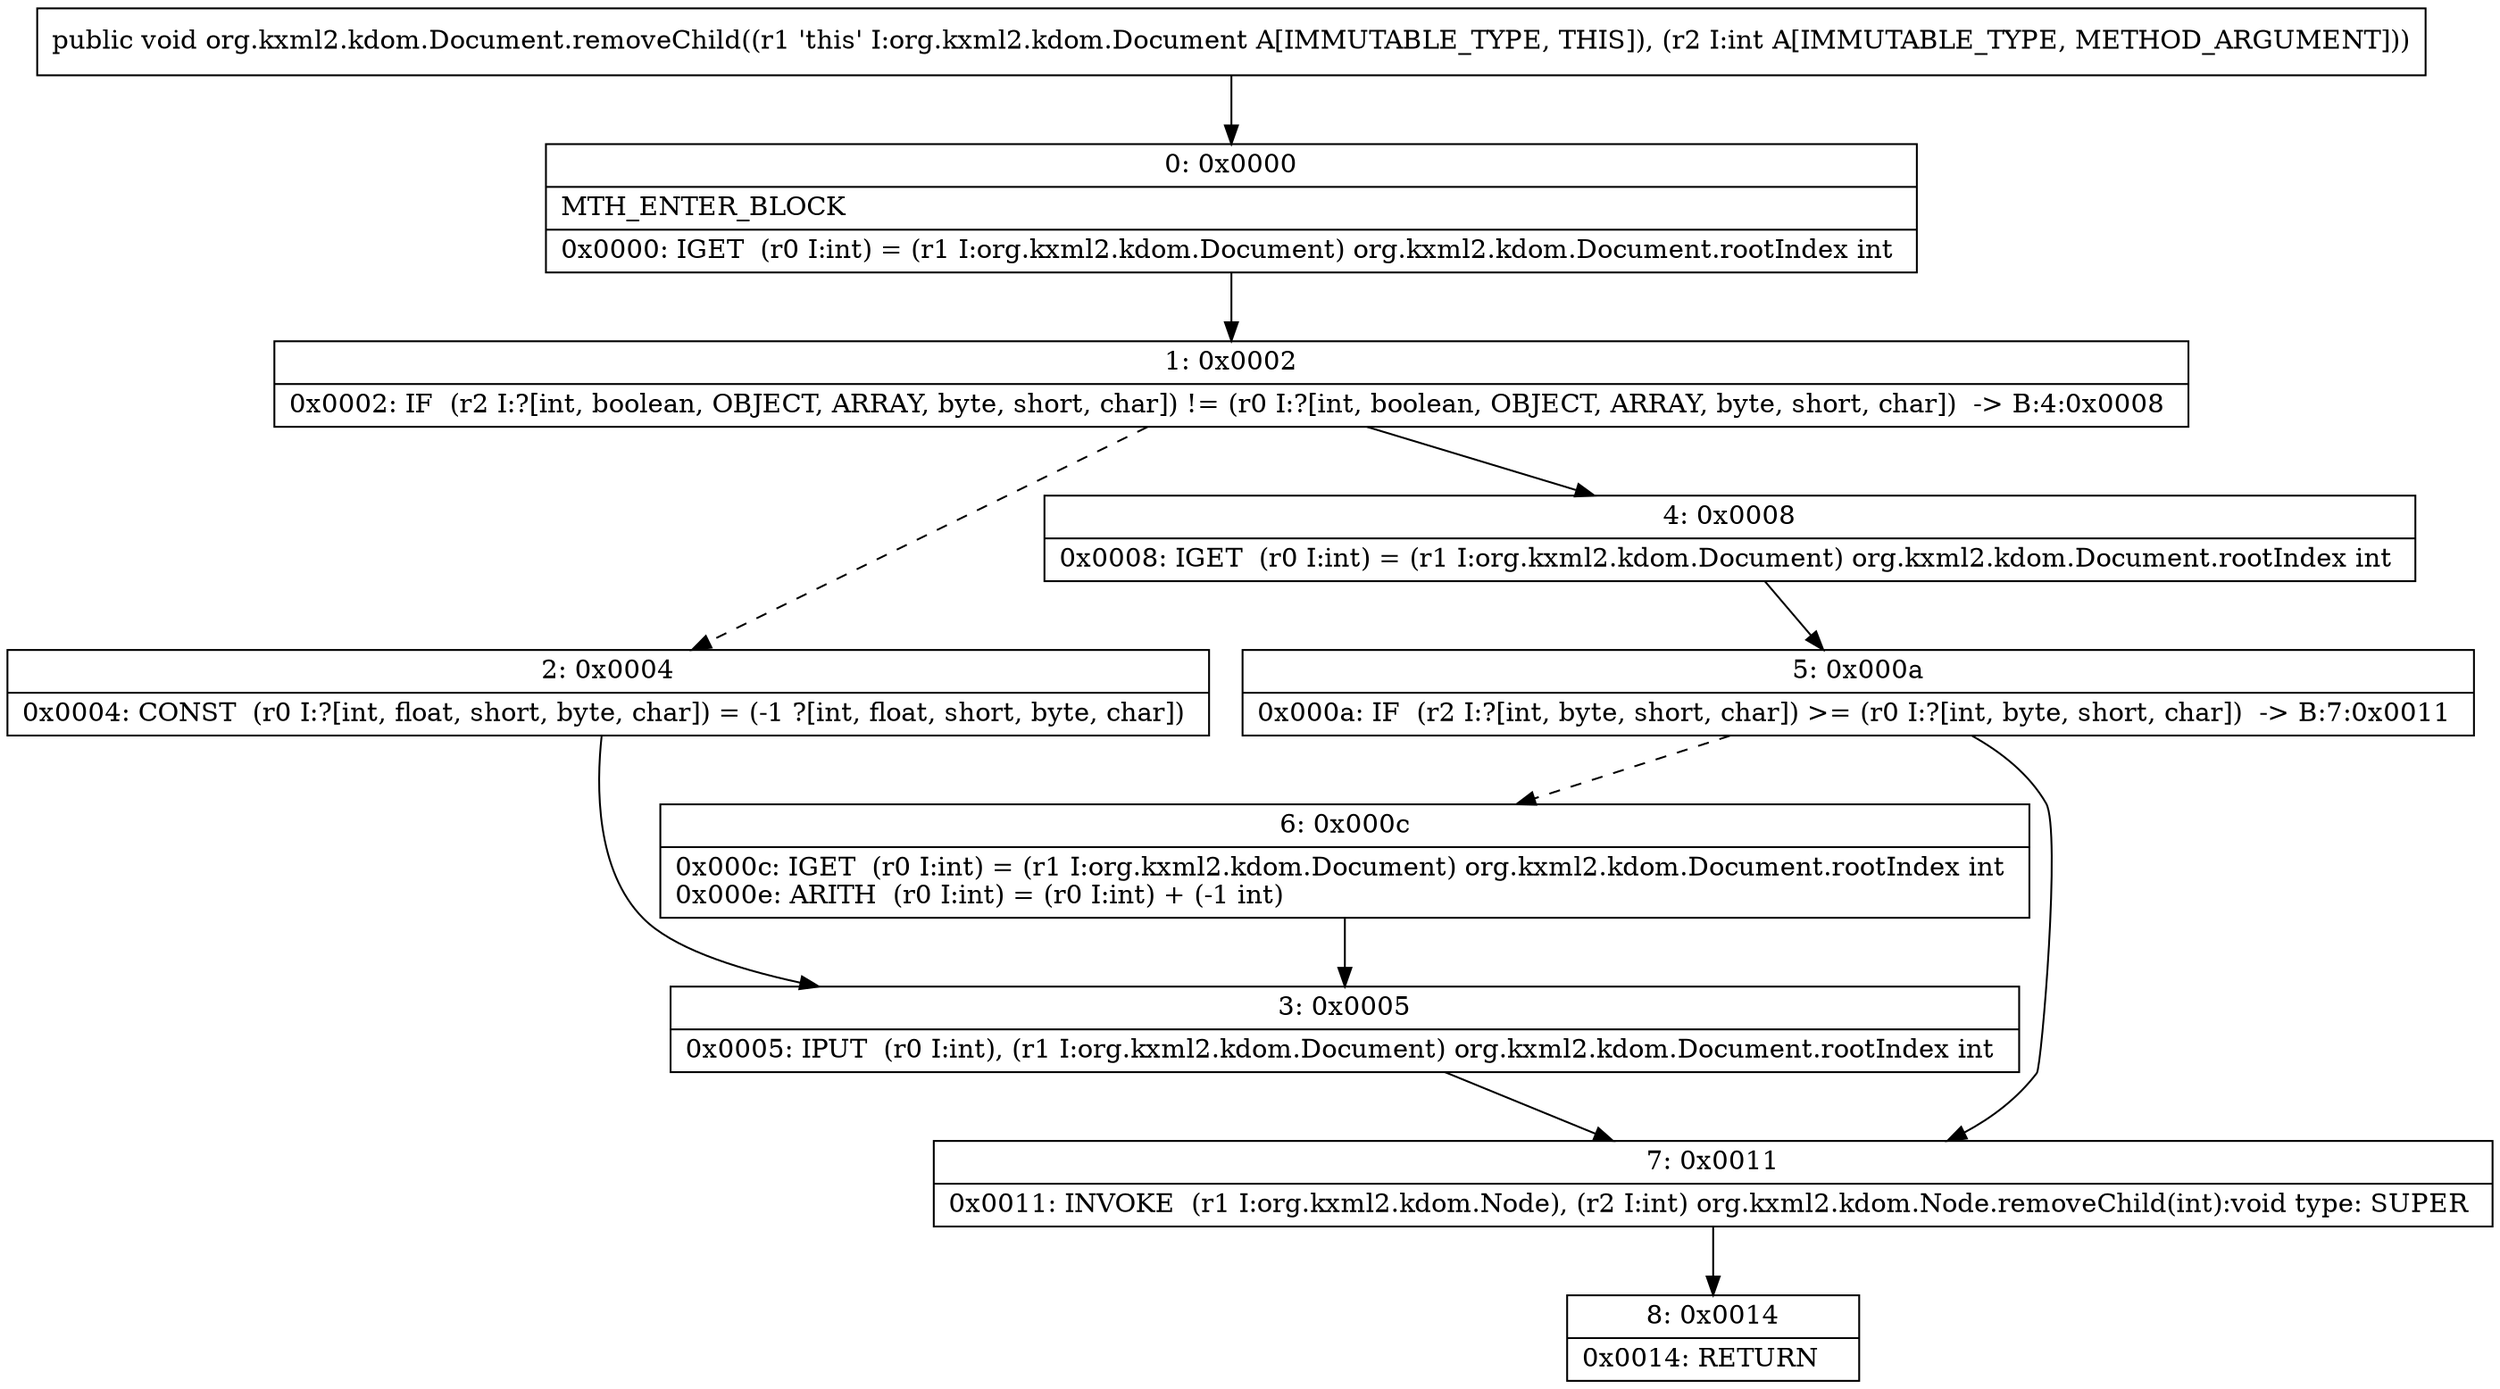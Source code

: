 digraph "CFG fororg.kxml2.kdom.Document.removeChild(I)V" {
Node_0 [shape=record,label="{0\:\ 0x0000|MTH_ENTER_BLOCK\l|0x0000: IGET  (r0 I:int) = (r1 I:org.kxml2.kdom.Document) org.kxml2.kdom.Document.rootIndex int \l}"];
Node_1 [shape=record,label="{1\:\ 0x0002|0x0002: IF  (r2 I:?[int, boolean, OBJECT, ARRAY, byte, short, char]) != (r0 I:?[int, boolean, OBJECT, ARRAY, byte, short, char])  \-\> B:4:0x0008 \l}"];
Node_2 [shape=record,label="{2\:\ 0x0004|0x0004: CONST  (r0 I:?[int, float, short, byte, char]) = (\-1 ?[int, float, short, byte, char]) \l}"];
Node_3 [shape=record,label="{3\:\ 0x0005|0x0005: IPUT  (r0 I:int), (r1 I:org.kxml2.kdom.Document) org.kxml2.kdom.Document.rootIndex int \l}"];
Node_4 [shape=record,label="{4\:\ 0x0008|0x0008: IGET  (r0 I:int) = (r1 I:org.kxml2.kdom.Document) org.kxml2.kdom.Document.rootIndex int \l}"];
Node_5 [shape=record,label="{5\:\ 0x000a|0x000a: IF  (r2 I:?[int, byte, short, char]) \>= (r0 I:?[int, byte, short, char])  \-\> B:7:0x0011 \l}"];
Node_6 [shape=record,label="{6\:\ 0x000c|0x000c: IGET  (r0 I:int) = (r1 I:org.kxml2.kdom.Document) org.kxml2.kdom.Document.rootIndex int \l0x000e: ARITH  (r0 I:int) = (r0 I:int) + (\-1 int) \l}"];
Node_7 [shape=record,label="{7\:\ 0x0011|0x0011: INVOKE  (r1 I:org.kxml2.kdom.Node), (r2 I:int) org.kxml2.kdom.Node.removeChild(int):void type: SUPER \l}"];
Node_8 [shape=record,label="{8\:\ 0x0014|0x0014: RETURN   \l}"];
MethodNode[shape=record,label="{public void org.kxml2.kdom.Document.removeChild((r1 'this' I:org.kxml2.kdom.Document A[IMMUTABLE_TYPE, THIS]), (r2 I:int A[IMMUTABLE_TYPE, METHOD_ARGUMENT])) }"];
MethodNode -> Node_0;
Node_0 -> Node_1;
Node_1 -> Node_2[style=dashed];
Node_1 -> Node_4;
Node_2 -> Node_3;
Node_3 -> Node_7;
Node_4 -> Node_5;
Node_5 -> Node_6[style=dashed];
Node_5 -> Node_7;
Node_6 -> Node_3;
Node_7 -> Node_8;
}

